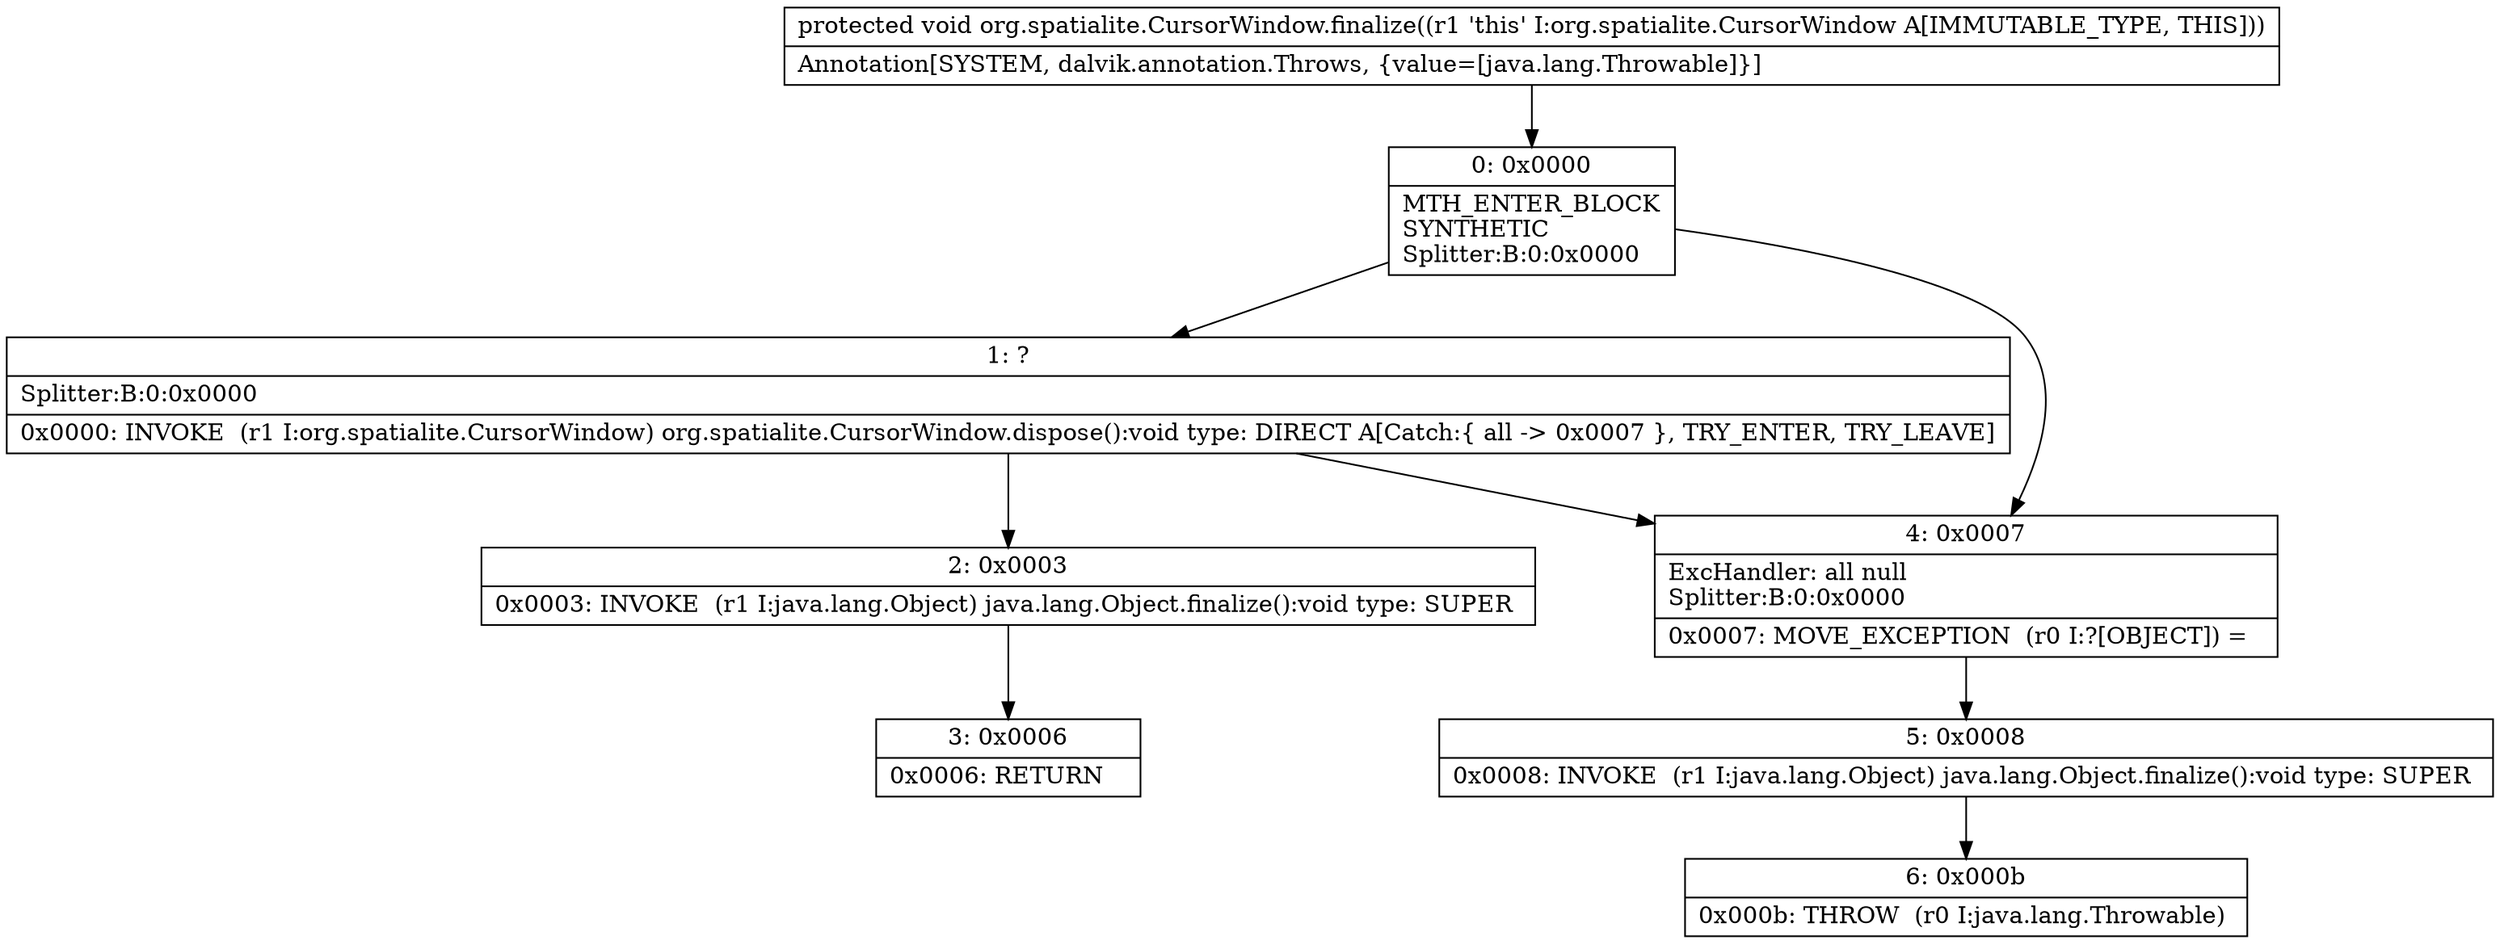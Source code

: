 digraph "CFG fororg.spatialite.CursorWindow.finalize()V" {
Node_0 [shape=record,label="{0\:\ 0x0000|MTH_ENTER_BLOCK\lSYNTHETIC\lSplitter:B:0:0x0000\l}"];
Node_1 [shape=record,label="{1\:\ ?|Splitter:B:0:0x0000\l|0x0000: INVOKE  (r1 I:org.spatialite.CursorWindow) org.spatialite.CursorWindow.dispose():void type: DIRECT A[Catch:\{ all \-\> 0x0007 \}, TRY_ENTER, TRY_LEAVE]\l}"];
Node_2 [shape=record,label="{2\:\ 0x0003|0x0003: INVOKE  (r1 I:java.lang.Object) java.lang.Object.finalize():void type: SUPER \l}"];
Node_3 [shape=record,label="{3\:\ 0x0006|0x0006: RETURN   \l}"];
Node_4 [shape=record,label="{4\:\ 0x0007|ExcHandler: all null\lSplitter:B:0:0x0000\l|0x0007: MOVE_EXCEPTION  (r0 I:?[OBJECT]) =  \l}"];
Node_5 [shape=record,label="{5\:\ 0x0008|0x0008: INVOKE  (r1 I:java.lang.Object) java.lang.Object.finalize():void type: SUPER \l}"];
Node_6 [shape=record,label="{6\:\ 0x000b|0x000b: THROW  (r0 I:java.lang.Throwable) \l}"];
MethodNode[shape=record,label="{protected void org.spatialite.CursorWindow.finalize((r1 'this' I:org.spatialite.CursorWindow A[IMMUTABLE_TYPE, THIS]))  | Annotation[SYSTEM, dalvik.annotation.Throws, \{value=[java.lang.Throwable]\}]\l}"];
MethodNode -> Node_0;
Node_0 -> Node_1;
Node_0 -> Node_4;
Node_1 -> Node_2;
Node_1 -> Node_4;
Node_2 -> Node_3;
Node_4 -> Node_5;
Node_5 -> Node_6;
}

